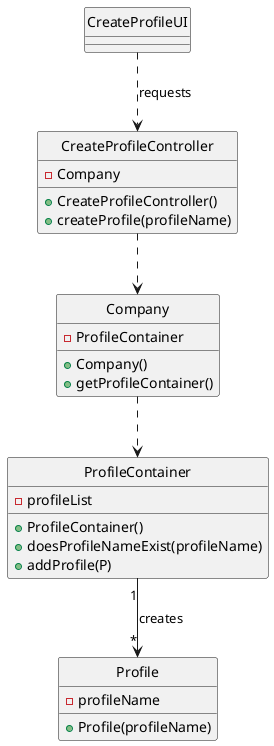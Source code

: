 @startuml
'https://plantuml.com/class-diagram


class "CreateProfileUI"{
}

class "Profile"{
-profileName
+Profile(profileName)
}

class "CreateProfileController" {
-Company
+CreateProfileController()
+createProfile(profileName)
}


class "Company"{
-ProfileContainer
+Company()
+getProfileContainer()



}

class "ProfileContainer"{
-profileList
+ProfileContainer()
+doesProfileNameExist(profileName)
+addProfile(P)
}

hide "Profile" circle
hide "CreateProfileController" circle
hide "CreateProfileUI" circle
hide "Company" circle
hide "ProfileContainer" circle

"CreateProfileUI" ..>  "CreateProfileController": requests
"CreateProfileController" ..>  "Company"
"Company" ..>  "ProfileContainer"
"ProfileContainer" "1" --> "*" "Profile": creates

@enduml
